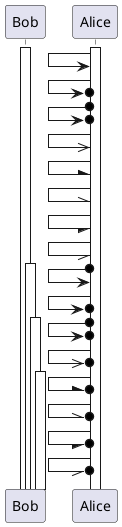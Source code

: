 {
  "sha1": "mt4ll492drk1hh4riy7z59ony5m6dz2",
  "insertion": {
    "when": "2024-06-06T17:24:18.702Z",
    "url": "https://github.com/plantuml/plantuml/pull/1787",
    "user": "plantuml@gmail.com"
  }
}
@startuml
!pragma teoz true
'skinparam sequence {
'ArrowColor Green
'}
participant Bob as b
participant Alice as a
activate a
activate b
a <-     a
a o<-     a
a o<-o     a
a <<-    a
a /-     a
a //-    a
a \-     a
a \\-    a
activate b
a <-o    a
a o<-    a
activate b
a o<-o   a
a o<<-   a
activate b
a o/-    a
a o//-   a
a o\-    a
a o\\-   a
@enduml
